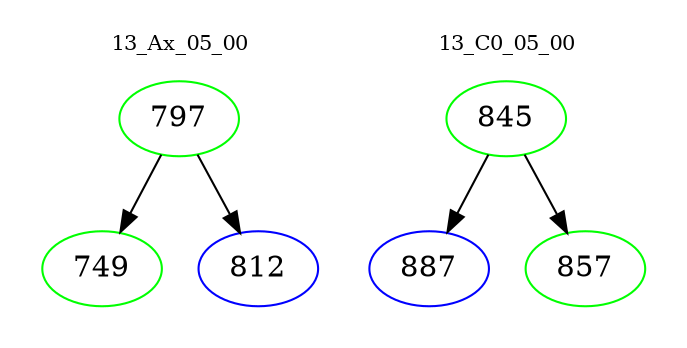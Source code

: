 digraph{
subgraph cluster_0 {
color = white
label = "13_Ax_05_00";
fontsize=10;
T0_797 [label="797", color="green"]
T0_797 -> T0_749 [color="black"]
T0_749 [label="749", color="green"]
T0_797 -> T0_812 [color="black"]
T0_812 [label="812", color="blue"]
}
subgraph cluster_1 {
color = white
label = "13_C0_05_00";
fontsize=10;
T1_845 [label="845", color="green"]
T1_845 -> T1_887 [color="black"]
T1_887 [label="887", color="blue"]
T1_845 -> T1_857 [color="black"]
T1_857 [label="857", color="green"]
}
}
